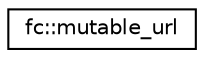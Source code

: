 digraph "Graphical Class Hierarchy"
{
  edge [fontname="Helvetica",fontsize="10",labelfontname="Helvetica",labelfontsize="10"];
  node [fontname="Helvetica",fontsize="10",shape=record];
  rankdir="LR";
  Node0 [label="fc::mutable_url",height=0.2,width=0.4,color="black", fillcolor="white", style="filled",URL="$classfc_1_1mutable__url.html"];
}
